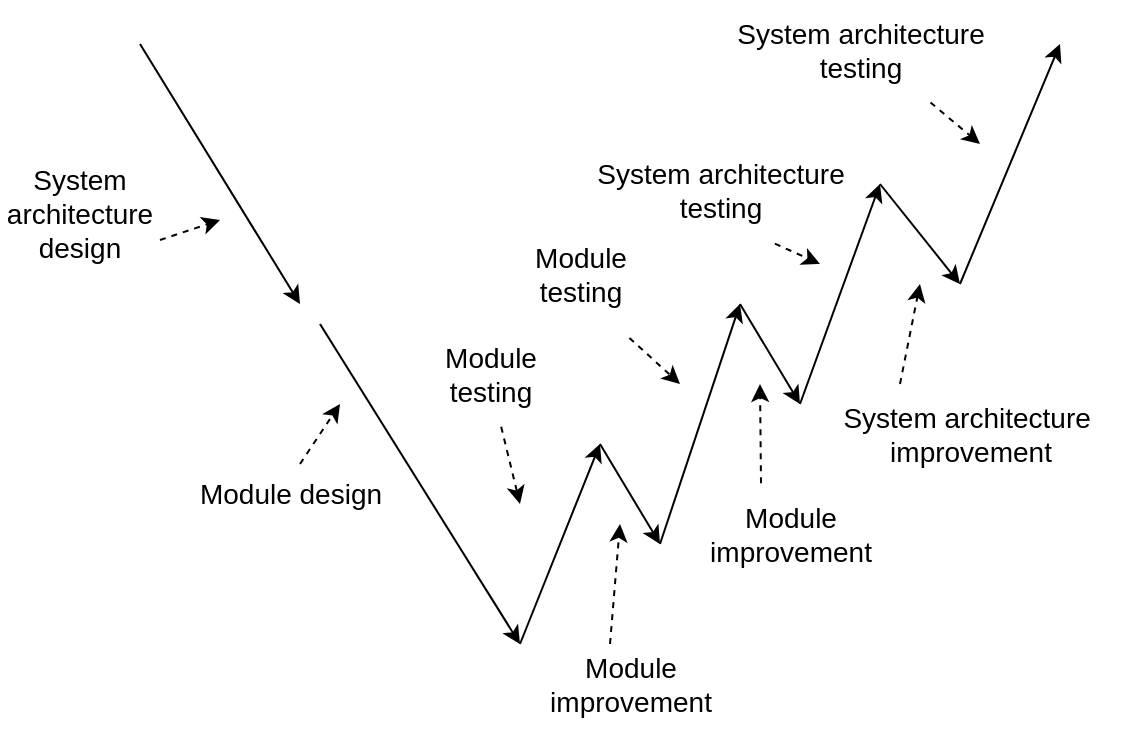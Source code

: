 <mxfile version="24.0.7" type="device">
  <diagram name="Page-1" id="U8Z-wY3VUFfrxxhKI299">
    <mxGraphModel dx="934" dy="485" grid="1" gridSize="10" guides="1" tooltips="1" connect="1" arrows="1" fold="1" page="1" pageScale="1" pageWidth="827" pageHeight="1169" math="0" shadow="0">
      <root>
        <mxCell id="0" />
        <mxCell id="1" parent="0" />
        <mxCell id="ZPvYG741WksttHGspZug-2" value="" style="endArrow=classic;html=1;rounded=0;" edge="1" parent="1">
          <mxGeometry width="50" height="50" relative="1" as="geometry">
            <mxPoint x="390" y="310" as="sourcePoint" />
            <mxPoint x="430" y="190" as="targetPoint" />
          </mxGeometry>
        </mxCell>
        <mxCell id="ZPvYG741WksttHGspZug-3" value="" style="endArrow=classic;html=1;rounded=0;" edge="1" parent="1">
          <mxGeometry width="50" height="50" relative="1" as="geometry">
            <mxPoint x="360" y="260" as="sourcePoint" />
            <mxPoint x="390" y="310" as="targetPoint" />
          </mxGeometry>
        </mxCell>
        <mxCell id="ZPvYG741WksttHGspZug-4" value="" style="endArrow=classic;html=1;rounded=0;" edge="1" parent="1">
          <mxGeometry width="50" height="50" relative="1" as="geometry">
            <mxPoint x="320" y="360" as="sourcePoint" />
            <mxPoint x="360" y="260" as="targetPoint" />
            <Array as="points" />
          </mxGeometry>
        </mxCell>
        <mxCell id="ZPvYG741WksttHGspZug-5" value="" style="endArrow=classic;html=1;rounded=0;" edge="1" parent="1">
          <mxGeometry width="50" height="50" relative="1" as="geometry">
            <mxPoint x="500" y="130" as="sourcePoint" />
            <mxPoint x="540" y="180" as="targetPoint" />
          </mxGeometry>
        </mxCell>
        <mxCell id="ZPvYG741WksttHGspZug-6" value="" style="endArrow=classic;html=1;rounded=0;" edge="1" parent="1">
          <mxGeometry width="50" height="50" relative="1" as="geometry">
            <mxPoint x="540" y="180" as="sourcePoint" />
            <mxPoint x="590" y="60" as="targetPoint" />
          </mxGeometry>
        </mxCell>
        <mxCell id="ZPvYG741WksttHGspZug-7" value="" style="endArrow=classic;html=1;rounded=0;" edge="1" parent="1">
          <mxGeometry width="50" height="50" relative="1" as="geometry">
            <mxPoint x="460" y="240" as="sourcePoint" />
            <mxPoint x="500" y="130" as="targetPoint" />
          </mxGeometry>
        </mxCell>
        <mxCell id="ZPvYG741WksttHGspZug-8" value="" style="endArrow=classic;html=1;rounded=0;" edge="1" parent="1">
          <mxGeometry width="50" height="50" relative="1" as="geometry">
            <mxPoint x="430" y="190" as="sourcePoint" />
            <mxPoint x="460" y="240" as="targetPoint" />
          </mxGeometry>
        </mxCell>
        <mxCell id="ZPvYG741WksttHGspZug-9" value="&lt;font style=&quot;font-size: 14px;&quot;&gt;System architecture design&lt;/font&gt;" style="text;html=1;align=center;verticalAlign=middle;whiteSpace=wrap;rounded=0;strokeColor=none;" vertex="1" parent="1">
          <mxGeometry x="60" y="120" width="80" height="50" as="geometry" />
        </mxCell>
        <mxCell id="ZPvYG741WksttHGspZug-10" value="" style="endArrow=classic;html=1;rounded=0;" edge="1" parent="1">
          <mxGeometry width="50" height="50" relative="1" as="geometry">
            <mxPoint x="220" y="200" as="sourcePoint" />
            <mxPoint x="320" y="360" as="targetPoint" />
          </mxGeometry>
        </mxCell>
        <mxCell id="ZPvYG741WksttHGspZug-11" value="" style="endArrow=classic;html=1;rounded=0;" edge="1" parent="1">
          <mxGeometry width="50" height="50" relative="1" as="geometry">
            <mxPoint x="130" y="60" as="sourcePoint" />
            <mxPoint x="210" y="190" as="targetPoint" />
          </mxGeometry>
        </mxCell>
        <mxCell id="ZPvYG741WksttHGspZug-13" value="&lt;font style=&quot;font-size: 14px;&quot;&gt;Module design&lt;/font&gt;" style="text;html=1;align=center;verticalAlign=middle;resizable=0;points=[];autosize=1;strokeColor=none;fillColor=none;" vertex="1" parent="1">
          <mxGeometry x="150" y="270" width="110" height="30" as="geometry" />
        </mxCell>
        <mxCell id="ZPvYG741WksttHGspZug-14" value="&lt;font style=&quot;font-size: 14px;&quot;&gt;Module &lt;br&gt;testing&lt;/font&gt;" style="text;html=1;align=center;verticalAlign=middle;resizable=0;points=[];autosize=1;strokeColor=none;fillColor=none;" vertex="1" parent="1">
          <mxGeometry x="270" y="200" width="70" height="50" as="geometry" />
        </mxCell>
        <mxCell id="ZPvYG741WksttHGspZug-15" value="&lt;font style=&quot;font-size: 14px;&quot;&gt;Module &lt;br&gt;improvement&lt;/font&gt;" style="text;html=1;align=center;verticalAlign=middle;resizable=0;points=[];autosize=1;strokeColor=none;fillColor=none;" vertex="1" parent="1">
          <mxGeometry x="325" y="355" width="100" height="50" as="geometry" />
        </mxCell>
        <mxCell id="ZPvYG741WksttHGspZug-16" value="&lt;font style=&quot;font-size: 14px;&quot;&gt;Module &lt;br&gt;testing&lt;/font&gt;" style="text;html=1;align=center;verticalAlign=middle;resizable=0;points=[];autosize=1;strokeColor=none;fillColor=none;" vertex="1" parent="1">
          <mxGeometry x="315" y="150" width="70" height="50" as="geometry" />
        </mxCell>
        <mxCell id="ZPvYG741WksttHGspZug-17" value="&lt;font style=&quot;font-size: 14px;&quot;&gt;Module &lt;br&gt;improvement&lt;/font&gt;" style="text;html=1;align=center;verticalAlign=middle;resizable=0;points=[];autosize=1;strokeColor=none;fillColor=none;" vertex="1" parent="1">
          <mxGeometry x="405" y="280" width="100" height="50" as="geometry" />
        </mxCell>
        <mxCell id="ZPvYG741WksttHGspZug-19" value="&lt;font style=&quot;font-size: 14px;&quot;&gt;System architecture &lt;br&gt;testing&lt;/font&gt;" style="text;html=1;align=center;verticalAlign=middle;resizable=0;points=[];autosize=1;strokeColor=none;fillColor=none;" vertex="1" parent="1">
          <mxGeometry x="345" y="108" width="150" height="50" as="geometry" />
        </mxCell>
        <mxCell id="ZPvYG741WksttHGspZug-20" value="&lt;font style=&quot;font-size: 14px;&quot;&gt;System architecture&amp;nbsp;&lt;br&gt;improvement&lt;/font&gt;" style="text;html=1;align=center;verticalAlign=middle;resizable=0;points=[];autosize=1;strokeColor=none;fillColor=none;" vertex="1" parent="1">
          <mxGeometry x="470" y="230" width="150" height="50" as="geometry" />
        </mxCell>
        <mxCell id="ZPvYG741WksttHGspZug-21" value="&lt;font style=&quot;font-size: 14px;&quot;&gt;System architecture&lt;br&gt;testing&lt;/font&gt;" style="text;html=1;align=center;verticalAlign=middle;resizable=0;points=[];autosize=1;strokeColor=none;fillColor=none;" vertex="1" parent="1">
          <mxGeometry x="415" y="38" width="150" height="50" as="geometry" />
        </mxCell>
        <mxCell id="ZPvYG741WksttHGspZug-23" value="" style="endArrow=classic;html=1;rounded=0;dashed=1;" edge="1" parent="1">
          <mxGeometry width="50" height="50" relative="1" as="geometry">
            <mxPoint x="510" y="230" as="sourcePoint" />
            <mxPoint x="520" y="180" as="targetPoint" />
          </mxGeometry>
        </mxCell>
        <mxCell id="ZPvYG741WksttHGspZug-24" value="" style="endArrow=classic;html=1;rounded=0;exitX=0.355;exitY=-0.008;exitDx=0;exitDy=0;exitPerimeter=0;dashed=1;" edge="1" parent="1" source="ZPvYG741WksttHGspZug-17">
          <mxGeometry width="50" height="50" relative="1" as="geometry">
            <mxPoint x="465" y="310" as="sourcePoint" />
            <mxPoint x="440" y="230" as="targetPoint" />
          </mxGeometry>
        </mxCell>
        <mxCell id="ZPvYG741WksttHGspZug-25" value="" style="endArrow=classic;html=1;rounded=0;dashed=1;" edge="1" parent="1">
          <mxGeometry width="50" height="50" relative="1" as="geometry">
            <mxPoint x="365" y="360" as="sourcePoint" />
            <mxPoint x="370" y="300" as="targetPoint" />
          </mxGeometry>
        </mxCell>
        <mxCell id="ZPvYG741WksttHGspZug-26" value="" style="endArrow=classic;html=1;rounded=0;exitX=0.735;exitY=1.025;exitDx=0;exitDy=0;exitPerimeter=0;dashed=1;" edge="1" parent="1" source="ZPvYG741WksttHGspZug-21">
          <mxGeometry width="50" height="50" relative="1" as="geometry">
            <mxPoint x="515" y="100" as="sourcePoint" />
            <mxPoint x="550" y="110" as="targetPoint" />
          </mxGeometry>
        </mxCell>
        <mxCell id="ZPvYG741WksttHGspZug-27" value="" style="endArrow=classic;html=1;rounded=0;exitX=0.683;exitY=1.036;exitDx=0;exitDy=0;exitPerimeter=0;dashed=1;" edge="1" parent="1" source="ZPvYG741WksttHGspZug-19">
          <mxGeometry width="50" height="50" relative="1" as="geometry">
            <mxPoint x="420" y="160" as="sourcePoint" />
            <mxPoint x="470" y="170" as="targetPoint" />
          </mxGeometry>
        </mxCell>
        <mxCell id="ZPvYG741WksttHGspZug-28" value="" style="endArrow=classic;html=1;rounded=0;exitX=0.853;exitY=1.139;exitDx=0;exitDy=0;exitPerimeter=0;dashed=1;" edge="1" parent="1" source="ZPvYG741WksttHGspZug-16">
          <mxGeometry width="50" height="50" relative="1" as="geometry">
            <mxPoint x="350" y="218" as="sourcePoint" />
            <mxPoint x="400" y="230" as="targetPoint" />
          </mxGeometry>
        </mxCell>
        <mxCell id="ZPvYG741WksttHGspZug-29" value="" style="endArrow=classic;html=1;rounded=0;exitX=0.58;exitY=1.028;exitDx=0;exitDy=0;exitPerimeter=0;dashed=1;" edge="1" parent="1" source="ZPvYG741WksttHGspZug-14">
          <mxGeometry width="50" height="50" relative="1" as="geometry">
            <mxPoint x="300" y="260" as="sourcePoint" />
            <mxPoint x="320" y="290" as="targetPoint" />
          </mxGeometry>
        </mxCell>
        <mxCell id="ZPvYG741WksttHGspZug-30" value="" style="endArrow=classic;html=1;rounded=0;dashed=1;" edge="1" parent="1">
          <mxGeometry width="50" height="50" relative="1" as="geometry">
            <mxPoint x="210" y="270" as="sourcePoint" />
            <mxPoint x="230" y="240" as="targetPoint" />
          </mxGeometry>
        </mxCell>
        <mxCell id="ZPvYG741WksttHGspZug-31" value="" style="endArrow=classic;html=1;rounded=0;dashed=1;" edge="1" parent="1">
          <mxGeometry width="50" height="50" relative="1" as="geometry">
            <mxPoint x="140" y="158" as="sourcePoint" />
            <mxPoint x="170" y="148" as="targetPoint" />
          </mxGeometry>
        </mxCell>
      </root>
    </mxGraphModel>
  </diagram>
</mxfile>
